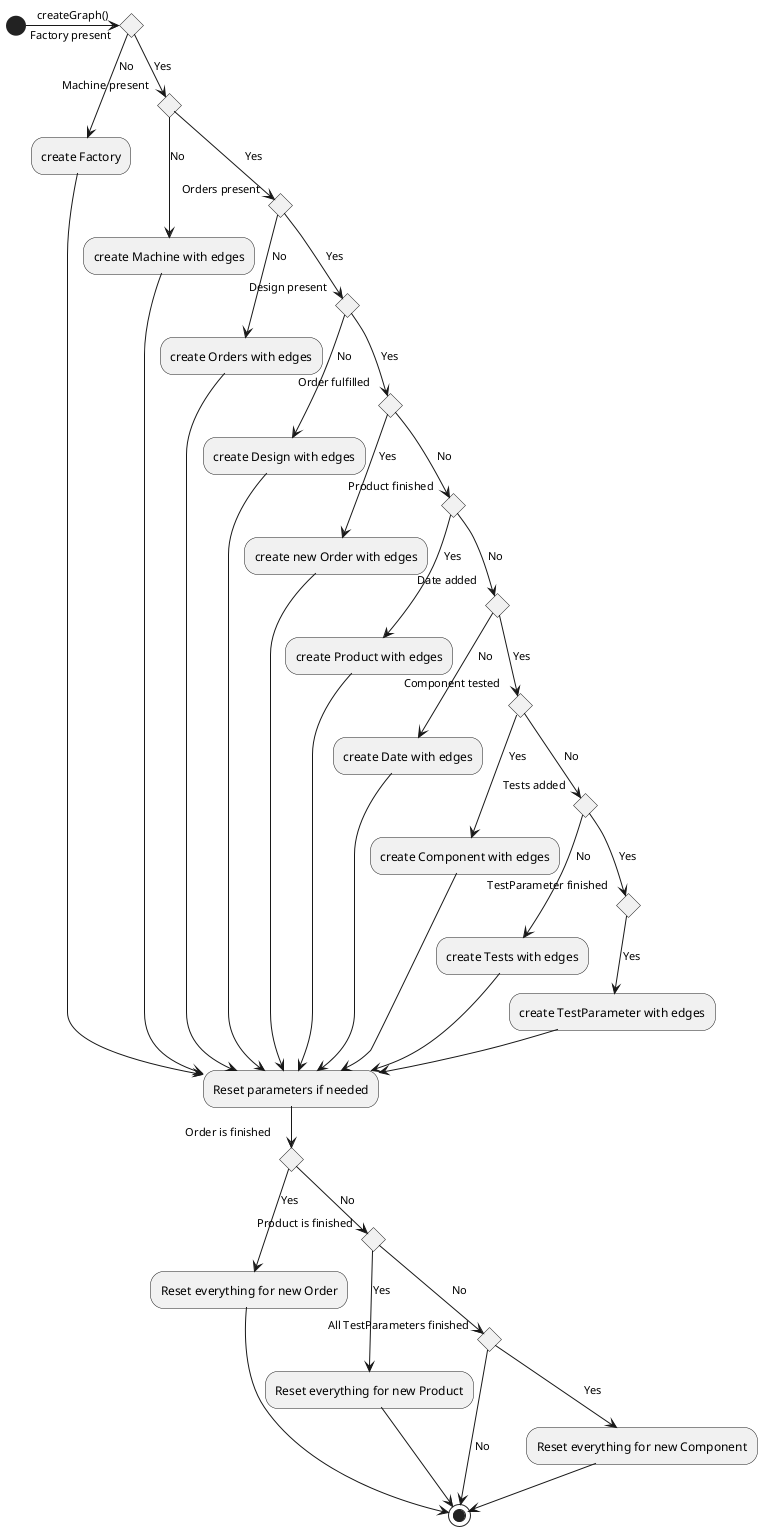 @startuml
(*) -> [createGraph()] if "Factory present" then
    --> [No] "create Factory"
    --> "Reset parameters if needed"
else
    --> [Yes] if "Machine present" then
        --> [No] "create Machine with edges"
        --> "Reset parameters if needed"
    else
        --> [Yes] if "Orders present" then
            --> [No] "create Orders with edges"
            --> "Reset parameters if needed"
        else
            --> [Yes] if "Design present" then
                --> [No] "create Design with edges"
                --> "Reset parameters if needed"
            else
                --> [Yes] if "Order fulfilled" then
                    --> [Yes] "create new Order with edges"
                    --> "Reset parameters if needed"
                else
                    --> [No] if "Product finished" then
                        --> [Yes] "create Product with edges"
                        --> "Reset parameters if needed"
                    else
                        --> [No] if "Date added" then
                            --> [No] "create Date with edges"
                            --> "Reset parameters if needed"
                        else
                            --> [Yes] if "Component tested" then
                                --> [Yes] "create Component with edges"
                                --> "Reset parameters if needed"
                            else
                                --> [No] if "Tests added" then
                                    --> [No] "create Tests with edges"
                                    --> "Reset parameters if needed"
                                else
                                    --> [Yes] if "TestParameter finished" then
                                        --> [Yes] "create TestParameter with edges"

--> "Reset parameters if needed"

if "Order is finished" then
    --> [Yes] "Reset everything for new Order"
    --> (*)
else
    --> [No] if "Product is finished" then
        --> [Yes] "Reset everything for new Product"
        --> (*)
    else
        --> [No] if "All TestParameters finished" then
            --> [Yes] "Reset everything for new Component"
            --> (*)
            else
                --> [No] (*)
@enduml